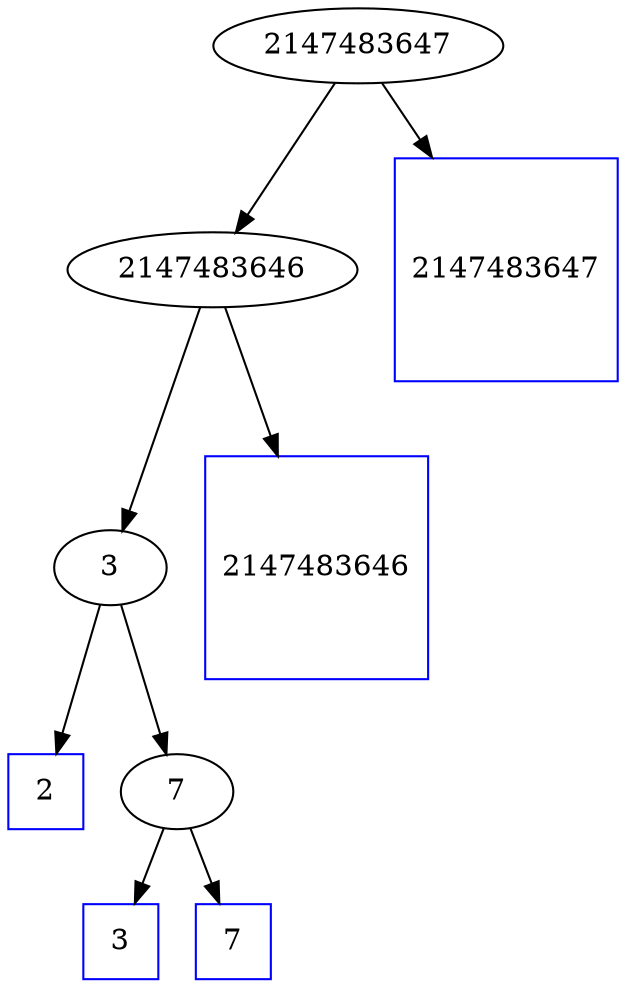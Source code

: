 digraph graphname {
2147483647 -> 2147483646;
2147483646 -> 3;
3 -> "Leaf 2";
"Leaf 2"	[label=2, shape=box, regular=1, color="blue"];
3 -> 7;
7 -> "Leaf 3";
"Leaf 3"	[label=3, shape=box, regular=1, color="blue"];
7 -> "Leaf 7";
"Leaf 7"	[label=7, shape=box, regular=1, color="blue"];
2147483646 -> "Leaf 2147483646";
"Leaf 2147483646"	[label=2147483646, shape=box, regular=1, color="blue"];
2147483647 -> "Leaf 2147483647";
"Leaf 2147483647"	[label=2147483647, shape=box, regular=1, color="blue"];
}